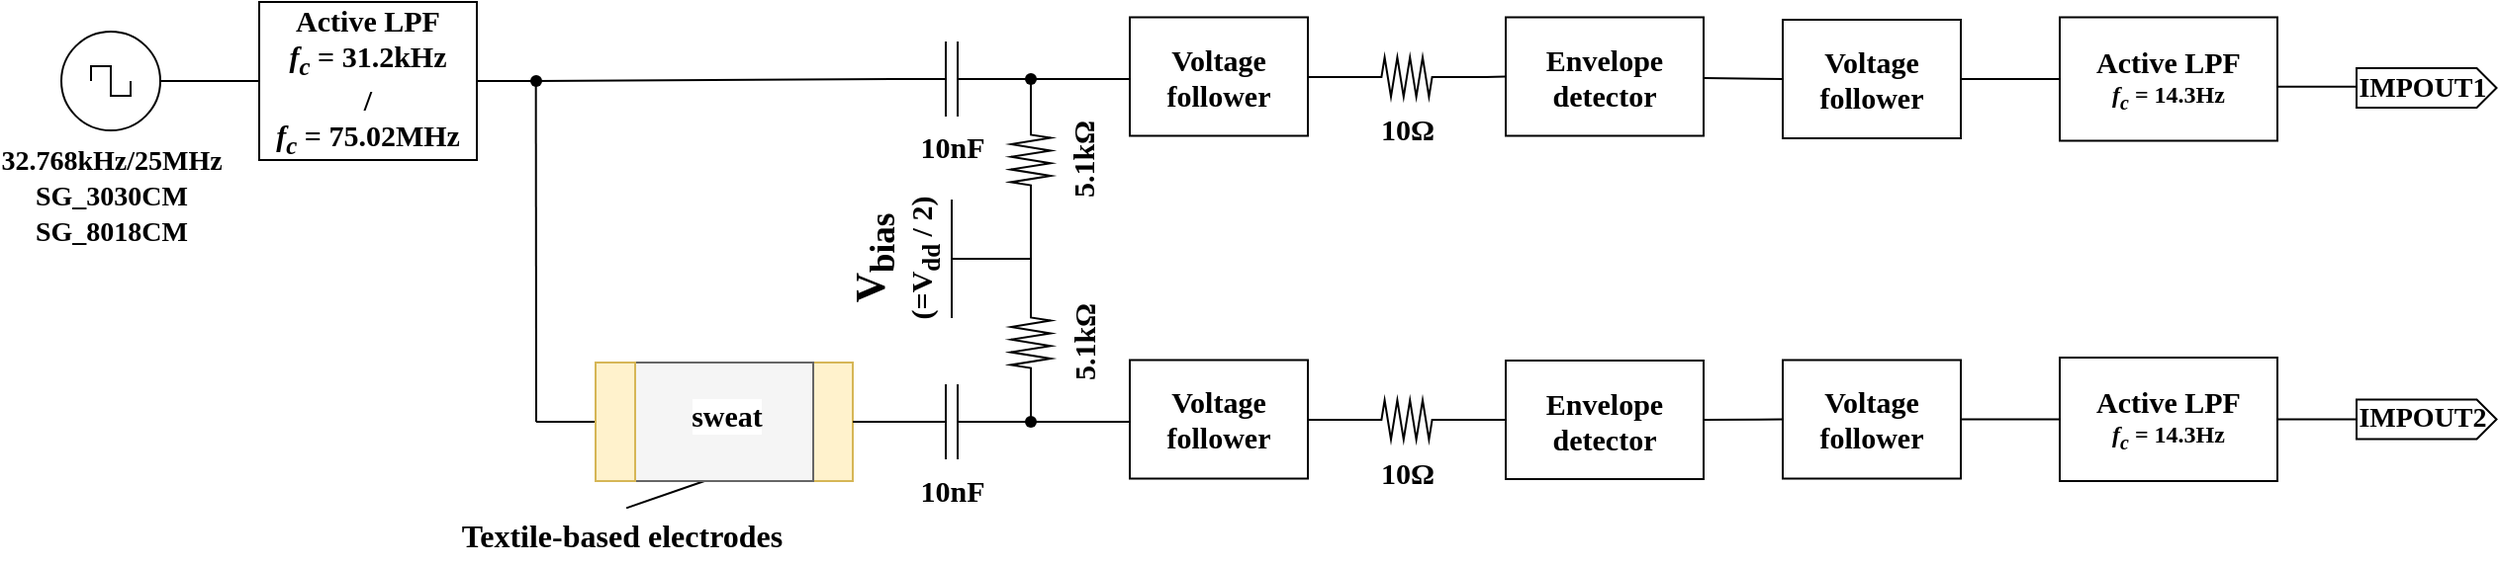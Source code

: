 <mxfile version="20.2.3" type="github">
  <diagram id="Ji1E_a3WMPIpSVAi8yMO" name="ページ1">
    <mxGraphModel dx="2062" dy="1132" grid="1" gridSize="10" guides="1" tooltips="1" connect="1" arrows="1" fold="1" page="1" pageScale="1" pageWidth="1300" pageHeight="287" math="0" shadow="0">
      <root>
        <mxCell id="0" />
        <mxCell id="1" parent="0" />
        <mxCell id="UYK7HNWiEEQ-Ol6Rwyi4-1" value="&lt;div style=&quot;font-size: 14px;&quot;&gt;&lt;font style=&quot;font-size: 14px;&quot; face=&quot;Times New Roman&quot;&gt;&lt;b&gt;32.768kHz/25MHz&lt;br&gt;&lt;/b&gt;&lt;/font&gt;&lt;/div&gt;&lt;div style=&quot;font-size: 14px;&quot;&gt;&lt;font style=&quot;font-size: 14px;&quot; face=&quot;Times New Roman&quot;&gt;&lt;b&gt;SG_3030CM&lt;/b&gt;&lt;/font&gt;&lt;/div&gt;&lt;div style=&quot;font-size: 14px;&quot;&gt;&lt;font style=&quot;font-size: 14px;&quot; face=&quot;Times New Roman&quot;&gt;&lt;b&gt;SG_8018CM&lt;/b&gt;&lt;/font&gt;&lt;/div&gt;" style="pointerEvents=1;verticalLabelPosition=bottom;shadow=0;dashed=0;align=center;html=1;verticalAlign=top;shape=mxgraph.electrical.signal_sources.source;aspect=fixed;points=[[0.5,0,0],[1,0.5,0],[0.5,1,0],[0,0.5,0]];elSignalType=square;" vertex="1" parent="1">
          <mxGeometry x="40" y="16" width="50" height="50" as="geometry" />
        </mxCell>
        <mxCell id="UYK7HNWiEEQ-Ol6Rwyi4-2" value="&lt;div style=&quot;font-size: 15px;&quot;&gt;&lt;font style=&quot;font-size: 15px;&quot; face=&quot;Times New Roman&quot;&gt;&lt;b style=&quot;&quot;&gt;Active LPF&lt;/b&gt;&lt;/font&gt;&lt;/div&gt;&lt;div style=&quot;font-size: 15px;&quot;&gt;&lt;font style=&quot;font-size: 15px;&quot; face=&quot;Times New Roman&quot;&gt;&lt;b&gt;&lt;i&gt;f&lt;sub&gt;c&lt;/sub&gt;&lt;/i&gt; = 31.2kHz&lt;/b&gt;&lt;/font&gt;&lt;/div&gt;&lt;div style=&quot;font-size: 15px;&quot;&gt;&lt;font style=&quot;font-size: 15px;&quot; face=&quot;Times New Roman&quot;&gt;&lt;b&gt;/&lt;/b&gt;&lt;/font&gt;&lt;/div&gt;&lt;div style=&quot;font-size: 15px;&quot;&gt;&lt;font style=&quot;font-size: 15px;&quot; face=&quot;Times New Roman&quot;&gt;&lt;b&gt;&lt;i&gt;f&lt;sub&gt;c&lt;/sub&gt;&lt;/i&gt; = 75.02MHz&lt;/b&gt;&lt;/font&gt;&lt;/div&gt;" style="whiteSpace=wrap;html=1;" vertex="1" parent="1">
          <mxGeometry x="140" y="1" width="110" height="80" as="geometry" />
        </mxCell>
        <mxCell id="UYK7HNWiEEQ-Ol6Rwyi4-3" value="" style="endArrow=none;html=1;rounded=0;fontSize=15;exitX=1;exitY=0.5;exitDx=0;exitDy=0;exitPerimeter=0;" edge="1" parent="1" source="UYK7HNWiEEQ-Ol6Rwyi4-1" target="UYK7HNWiEEQ-Ol6Rwyi4-2">
          <mxGeometry width="50" height="50" relative="1" as="geometry">
            <mxPoint x="440" y="253.5" as="sourcePoint" />
            <mxPoint x="490" y="203.5" as="targetPoint" />
          </mxGeometry>
        </mxCell>
        <mxCell id="UYK7HNWiEEQ-Ol6Rwyi4-4" value="" style="endArrow=none;html=1;rounded=0;fontSize=15;exitDx=0;exitDy=0;exitPerimeter=0;startArrow=none;entryX=0;entryY=0.5;entryDx=0;entryDy=0;entryPerimeter=0;" edge="1" parent="1" source="UYK7HNWiEEQ-Ol6Rwyi4-6" target="UYK7HNWiEEQ-Ol6Rwyi4-10">
          <mxGeometry width="50" height="50" relative="1" as="geometry">
            <mxPoint x="220" y="39.82" as="sourcePoint" />
            <mxPoint x="400" y="41.5" as="targetPoint" />
          </mxGeometry>
        </mxCell>
        <mxCell id="UYK7HNWiEEQ-Ol6Rwyi4-5" value="" style="endArrow=none;html=1;rounded=0;fontSize=15;" edge="1" parent="1">
          <mxGeometry width="50" height="50" relative="1" as="geometry">
            <mxPoint x="280" y="213.5" as="sourcePoint" />
            <mxPoint x="279.83" y="41" as="targetPoint" />
          </mxGeometry>
        </mxCell>
        <mxCell id="UYK7HNWiEEQ-Ol6Rwyi4-6" value="" style="shape=waypoint;sketch=0;fillStyle=solid;size=6;pointerEvents=1;points=[];fillColor=none;resizable=0;rotatable=0;perimeter=centerPerimeter;snapToPoint=1;fontSize=15;" vertex="1" parent="1">
          <mxGeometry x="260" y="21" width="40" height="40" as="geometry" />
        </mxCell>
        <mxCell id="UYK7HNWiEEQ-Ol6Rwyi4-7" value="" style="endArrow=none;html=1;rounded=0;fontSize=15;exitDx=0;exitDy=0;startArrow=none;exitX=1;exitY=0.5;" edge="1" parent="1" source="UYK7HNWiEEQ-Ol6Rwyi4-2" target="UYK7HNWiEEQ-Ol6Rwyi4-6">
          <mxGeometry width="50" height="50" relative="1" as="geometry">
            <mxPoint x="290" y="51" as="sourcePoint" />
            <mxPoint x="360" y="51" as="targetPoint" />
          </mxGeometry>
        </mxCell>
        <mxCell id="UYK7HNWiEEQ-Ol6Rwyi4-8" value="" style="whiteSpace=wrap;html=1;fontSize=15;fillColor=#fff2cc;strokeColor=#d6b656;" vertex="1" parent="1">
          <mxGeometry x="420" y="183.5" width="20" height="60" as="geometry" />
        </mxCell>
        <mxCell id="UYK7HNWiEEQ-Ol6Rwyi4-9" value="" style="endArrow=none;html=1;rounded=0;fontSize=15;entryX=0;entryY=0.5;entryDx=0;entryDy=0;startArrow=none;" edge="1" parent="1">
          <mxGeometry width="50" height="50" relative="1" as="geometry">
            <mxPoint x="280" y="213.5" as="sourcePoint" />
            <mxPoint x="310" y="213.5" as="targetPoint" />
          </mxGeometry>
        </mxCell>
        <mxCell id="UYK7HNWiEEQ-Ol6Rwyi4-10" value="&lt;font face=&quot;Times New Roman&quot;&gt;&lt;b&gt;10nF&lt;/b&gt;&lt;/font&gt;" style="pointerEvents=1;verticalLabelPosition=bottom;shadow=0;dashed=0;align=center;html=1;verticalAlign=top;shape=mxgraph.electrical.capacitors.capacitor_1;fontSize=15;" vertex="1" parent="1">
          <mxGeometry x="460" y="21" width="60" height="38" as="geometry" />
        </mxCell>
        <mxCell id="UYK7HNWiEEQ-Ol6Rwyi4-11" value="&lt;font face=&quot;Times New Roman&quot;&gt;&lt;b&gt;10nF&lt;/b&gt;&lt;/font&gt;" style="pointerEvents=1;verticalLabelPosition=bottom;shadow=0;dashed=0;align=center;html=1;verticalAlign=top;shape=mxgraph.electrical.capacitors.capacitor_1;fontSize=15;" vertex="1" parent="1">
          <mxGeometry x="460" y="194.5" width="60" height="38" as="geometry" />
        </mxCell>
        <mxCell id="UYK7HNWiEEQ-Ol6Rwyi4-12" value="" style="endArrow=none;html=1;rounded=0;fontSize=15;exitDx=0;exitDy=0;startArrow=none;entryX=0;entryY=0.5;entryDx=0;entryDy=0;entryPerimeter=0;exitX=1;exitY=0.5;" edge="1" parent="1" source="UYK7HNWiEEQ-Ol6Rwyi4-8" target="UYK7HNWiEEQ-Ol6Rwyi4-11">
          <mxGeometry width="50" height="50" relative="1" as="geometry">
            <mxPoint x="290" y="51" as="sourcePoint" />
            <mxPoint x="510" y="52" as="targetPoint" />
          </mxGeometry>
        </mxCell>
        <mxCell id="UYK7HNWiEEQ-Ol6Rwyi4-13" value="" style="endArrow=classic;html=1;rounded=0;fontSize=24;exitX=1;exitY=0.5;exitDx=0;exitDy=0;" edge="1" parent="1">
          <mxGeometry width="50" height="50" relative="1" as="geometry">
            <mxPoint x="330" y="213.5" as="sourcePoint" />
            <mxPoint x="350" y="213.5" as="targetPoint" />
          </mxGeometry>
        </mxCell>
        <mxCell id="UYK7HNWiEEQ-Ol6Rwyi4-14" value="" style="endArrow=classic;html=1;rounded=0;fontSize=24;entryX=0;entryY=0.5;entryDx=0;entryDy=0;" edge="1" parent="1" target="UYK7HNWiEEQ-Ol6Rwyi4-8">
          <mxGeometry width="50" height="50" relative="1" as="geometry">
            <mxPoint x="400" y="213.5" as="sourcePoint" />
            <mxPoint x="360" y="223.5" as="targetPoint" />
          </mxGeometry>
        </mxCell>
        <mxCell id="UYK7HNWiEEQ-Ol6Rwyi4-15" value="" style="endArrow=none;html=1;rounded=0;fontSize=15;exitDx=0;exitDy=0;exitPerimeter=0;startArrow=none;entryX=0;entryY=0.5;entryDx=0;entryDy=0;" edge="1" parent="1" source="UYK7HNWiEEQ-Ol6Rwyi4-21">
          <mxGeometry width="50" height="50" relative="1" as="geometry">
            <mxPoint x="290" y="51" as="sourcePoint" />
            <mxPoint x="580" y="40" as="targetPoint" />
          </mxGeometry>
        </mxCell>
        <mxCell id="UYK7HNWiEEQ-Ol6Rwyi4-16" value="" style="endArrow=none;html=1;rounded=0;fontSize=15;startArrow=none;entryX=0;entryY=0.5;entryDx=0;entryDy=0;" edge="1" parent="1" source="UYK7HNWiEEQ-Ol6Rwyi4-23">
          <mxGeometry width="50" height="50" relative="1" as="geometry">
            <mxPoint x="520" y="213.21" as="sourcePoint" />
            <mxPoint x="580" y="213.5" as="targetPoint" />
          </mxGeometry>
        </mxCell>
        <mxCell id="UYK7HNWiEEQ-Ol6Rwyi4-17" value="&lt;div style=&quot;font-size: 21px&quot;&gt;&lt;font face=&quot;Times New Roman&quot;&gt;&lt;b&gt;V&lt;sub&gt;bias&lt;/sub&gt;&lt;/b&gt;&lt;/font&gt;&lt;/div&gt;&lt;div style=&quot;font-size: 15px&quot;&gt;&lt;font face=&quot;Times New Roman&quot;&gt;&lt;b&gt;(=V&lt;sub&gt;dd&lt;/sub&gt; / 2)&lt;br&gt;&lt;/b&gt;&lt;/font&gt;&lt;/div&gt;" style="verticalLabelPosition=top;verticalAlign=bottom;shape=mxgraph.electrical.signal_sources.vdd;shadow=0;dashed=0;align=center;strokeWidth=1;fontSize=24;html=1;flipV=1;rotation=-90;" vertex="1" parent="1">
          <mxGeometry x="480" y="111" width="60" height="40" as="geometry" />
        </mxCell>
        <mxCell id="UYK7HNWiEEQ-Ol6Rwyi4-18" value="&lt;div style=&quot;font-size: 15px;&quot;&gt;&lt;font style=&quot;font-size: 15px;&quot; face=&quot;Times New Roman&quot;&gt;&lt;b&gt;5.1kΩ&lt;/b&gt;&lt;/font&gt;&lt;/div&gt;" style="pointerEvents=1;verticalLabelPosition=bottom;shadow=0;dashed=0;align=center;html=1;verticalAlign=top;shape=mxgraph.electrical.resistors.resistor_2;rotation=-90;labelPosition=center;direction=west;spacing=3;spacingTop=0;spacingLeft=0;" vertex="1" parent="1">
          <mxGeometry x="510" y="71" width="40" height="20" as="geometry" />
        </mxCell>
        <mxCell id="UYK7HNWiEEQ-Ol6Rwyi4-19" value="&lt;div style=&quot;font-size: 15px;&quot;&gt;&lt;font style=&quot;font-size: 15px;&quot; face=&quot;Times New Roman&quot;&gt;&lt;b&gt;5.1kΩ&lt;/b&gt;&lt;/font&gt;&lt;/div&gt;" style="pointerEvents=1;verticalLabelPosition=bottom;shadow=0;dashed=0;align=center;html=1;verticalAlign=top;shape=mxgraph.electrical.resistors.resistor_2;rotation=-90;labelPosition=center;direction=west;spacing=3;spacingTop=0;spacingLeft=0;" vertex="1" parent="1">
          <mxGeometry x="510" y="163.5" width="40" height="20" as="geometry" />
        </mxCell>
        <mxCell id="UYK7HNWiEEQ-Ol6Rwyi4-20" value="" style="endArrow=none;html=1;rounded=0;fontSize=15;exitDx=0;exitDy=0;exitPerimeter=0;startArrow=none;entryX=0.563;entryY=0.505;entryDx=0;entryDy=0;exitX=0;exitY=0.5;entryPerimeter=0;" edge="1" parent="1" source="UYK7HNWiEEQ-Ol6Rwyi4-18" target="UYK7HNWiEEQ-Ol6Rwyi4-21">
          <mxGeometry width="50" height="50" relative="1" as="geometry">
            <mxPoint x="530" y="50.0" as="sourcePoint" />
            <mxPoint x="590" y="50.0" as="targetPoint" />
          </mxGeometry>
        </mxCell>
        <mxCell id="UYK7HNWiEEQ-Ol6Rwyi4-21" value="" style="shape=waypoint;sketch=0;fillStyle=solid;size=6;pointerEvents=1;points=[];fillColor=none;resizable=0;rotatable=0;perimeter=centerPerimeter;snapToPoint=1;fontSize=21;" vertex="1" parent="1">
          <mxGeometry x="510" y="20" width="40" height="40" as="geometry" />
        </mxCell>
        <mxCell id="UYK7HNWiEEQ-Ol6Rwyi4-22" value="" style="endArrow=none;html=1;rounded=0;fontSize=15;exitDx=0;exitDy=0;exitPerimeter=0;startArrow=none;entryDx=0;entryDy=0;exitX=1;exitY=0.5;" edge="1" parent="1" source="UYK7HNWiEEQ-Ol6Rwyi4-10" target="UYK7HNWiEEQ-Ol6Rwyi4-21">
          <mxGeometry width="50" height="50" relative="1" as="geometry">
            <mxPoint x="520" y="40.0" as="sourcePoint" />
            <mxPoint x="580" y="40.0" as="targetPoint" />
          </mxGeometry>
        </mxCell>
        <mxCell id="UYK7HNWiEEQ-Ol6Rwyi4-23" value="" style="shape=waypoint;sketch=0;fillStyle=solid;size=6;pointerEvents=1;points=[];fillColor=none;resizable=0;rotatable=0;perimeter=centerPerimeter;snapToPoint=1;fontSize=21;" vertex="1" parent="1">
          <mxGeometry x="510" y="193.5" width="40" height="40" as="geometry" />
        </mxCell>
        <mxCell id="UYK7HNWiEEQ-Ol6Rwyi4-24" value="" style="endArrow=none;html=1;rounded=0;fontSize=15;startArrow=none;entryDx=0;entryDy=0;" edge="1" parent="1" source="UYK7HNWiEEQ-Ol6Rwyi4-11" target="UYK7HNWiEEQ-Ol6Rwyi4-23">
          <mxGeometry width="50" height="50" relative="1" as="geometry">
            <mxPoint x="520" y="213.5" as="sourcePoint" />
            <mxPoint x="580" y="213.5" as="targetPoint" />
          </mxGeometry>
        </mxCell>
        <mxCell id="UYK7HNWiEEQ-Ol6Rwyi4-25" value="" style="endArrow=none;html=1;rounded=0;fontSize=15;exitDx=0;exitDy=0;exitPerimeter=0;startArrow=none;entryX=1;entryY=0.5;entryDx=0;entryDy=0;exitX=0;exitY=0.5;entryPerimeter=0;" edge="1" parent="1" source="UYK7HNWiEEQ-Ol6Rwyi4-19" target="UYK7HNWiEEQ-Ol6Rwyi4-18">
          <mxGeometry width="50" height="50" relative="1" as="geometry">
            <mxPoint x="549.71" y="141.5" as="sourcePoint" />
            <mxPoint x="549.71" y="120.5" as="targetPoint" />
          </mxGeometry>
        </mxCell>
        <mxCell id="UYK7HNWiEEQ-Ol6Rwyi4-26" value="" style="endArrow=none;html=1;rounded=0;fontSize=15;startArrow=none;entryX=1;entryY=0.5;entryDx=0;entryDy=0;entryPerimeter=0;" edge="1" parent="1" source="UYK7HNWiEEQ-Ol6Rwyi4-23" target="UYK7HNWiEEQ-Ol6Rwyi4-19">
          <mxGeometry width="50" height="50" relative="1" as="geometry">
            <mxPoint x="540" y="163.5" as="sourcePoint" />
            <mxPoint x="540" y="111" as="targetPoint" />
          </mxGeometry>
        </mxCell>
        <mxCell id="UYK7HNWiEEQ-Ol6Rwyi4-27" value="&lt;h1 id=&quot;firstHeading&quot; class=&quot;firstHeading mw-first-heading&quot; style=&quot;font-size: 15px&quot;&gt;&lt;font style=&quot;font-size: 15px&quot; face=&quot;Times New Roman&quot;&gt;Envelope detector&lt;/font&gt;&lt;/h1&gt;" style="whiteSpace=wrap;html=1;fontSize=20;" vertex="1" parent="1">
          <mxGeometry x="770" y="8.75" width="100" height="60" as="geometry" />
        </mxCell>
        <mxCell id="UYK7HNWiEEQ-Ol6Rwyi4-28" value="&lt;h1 id=&quot;firstHeading&quot; class=&quot;firstHeading mw-first-heading&quot; style=&quot;font-size: 15px&quot;&gt;&lt;font style=&quot;font-size: 15px&quot; face=&quot;Times New Roman&quot;&gt;Envelope detector&lt;/font&gt;&lt;/h1&gt;" style="whiteSpace=wrap;html=1;fontSize=20;" vertex="1" parent="1">
          <mxGeometry x="770" y="182.5" width="100" height="60" as="geometry" />
        </mxCell>
        <mxCell id="UYK7HNWiEEQ-Ol6Rwyi4-29" value="&lt;div style=&quot;font-size: 15px;&quot;&gt;&lt;font style=&quot;font-size: 15px;&quot; face=&quot;Times New Roman&quot;&gt;&lt;b&gt;10Ω&lt;/b&gt;&lt;/font&gt;&lt;/div&gt;" style="pointerEvents=1;verticalLabelPosition=bottom;shadow=0;dashed=0;align=center;html=1;verticalAlign=top;shape=mxgraph.electrical.resistors.resistor_2;rotation=0;labelPosition=center;direction=west;spacing=3;spacingTop=0;spacingLeft=0;" vertex="1" parent="1">
          <mxGeometry x="700" y="29" width="40" height="20" as="geometry" />
        </mxCell>
        <mxCell id="UYK7HNWiEEQ-Ol6Rwyi4-30" value="" style="endArrow=none;html=1;rounded=0;fontSize=15;exitDx=0;exitDy=0;startArrow=none;exitX=1;exitY=0.5;entryX=1;entryY=0.5;entryDx=0;entryDy=0;entryPerimeter=0;" edge="1" parent="1" target="UYK7HNWiEEQ-Ol6Rwyi4-29">
          <mxGeometry width="50" height="50" relative="1" as="geometry">
            <mxPoint x="670" y="39" as="sourcePoint" />
            <mxPoint x="870" y="120.58" as="targetPoint" />
          </mxGeometry>
        </mxCell>
        <mxCell id="UYK7HNWiEEQ-Ol6Rwyi4-31" value="" style="endArrow=none;html=1;rounded=0;fontSize=15;exitDx=0;exitDy=0;startArrow=none;exitX=0;exitY=0.5;entryX=0;entryY=0.5;entryDx=0;entryDy=0;entryPerimeter=0;exitPerimeter=0;" edge="1" parent="1" source="UYK7HNWiEEQ-Ol6Rwyi4-29">
          <mxGeometry width="50" height="50" relative="1" as="geometry">
            <mxPoint x="680" y="49" as="sourcePoint" />
            <mxPoint x="760" y="39" as="targetPoint" />
          </mxGeometry>
        </mxCell>
        <mxCell id="UYK7HNWiEEQ-Ol6Rwyi4-32" value="" style="endArrow=none;html=1;rounded=0;fontSize=15;exitDx=0;exitDy=0;startArrow=none;exitX=1;exitY=0.5;entryX=0;entryY=0.5;entryDx=0;entryDy=0;exitPerimeter=0;" edge="1" parent="1" target="UYK7HNWiEEQ-Ol6Rwyi4-27">
          <mxGeometry width="50" height="50" relative="1" as="geometry">
            <mxPoint x="760" y="39" as="sourcePoint" />
            <mxPoint x="780" y="66" as="targetPoint" />
          </mxGeometry>
        </mxCell>
        <mxCell id="UYK7HNWiEEQ-Ol6Rwyi4-33" value="&lt;div style=&quot;font-size: 15px;&quot;&gt;&lt;font style=&quot;font-size: 15px;&quot; face=&quot;Times New Roman&quot;&gt;&lt;b&gt;10Ω&lt;/b&gt;&lt;/font&gt;&lt;/div&gt;" style="pointerEvents=1;verticalLabelPosition=bottom;shadow=0;dashed=0;align=center;html=1;verticalAlign=top;shape=mxgraph.electrical.resistors.resistor_2;rotation=0;labelPosition=center;direction=west;spacing=3;spacingTop=0;spacingLeft=0;" vertex="1" parent="1">
          <mxGeometry x="700" y="202.5" width="40" height="20" as="geometry" />
        </mxCell>
        <mxCell id="UYK7HNWiEEQ-Ol6Rwyi4-34" value="" style="endArrow=none;html=1;rounded=0;fontSize=15;exitDx=0;exitDy=0;startArrow=none;exitX=1;exitY=0.5;entryX=1;entryY=0.5;entryDx=0;entryDy=0;entryPerimeter=0;" edge="1" parent="1" target="UYK7HNWiEEQ-Ol6Rwyi4-33">
          <mxGeometry width="50" height="50" relative="1" as="geometry">
            <mxPoint x="670" y="212.5" as="sourcePoint" />
            <mxPoint x="870" y="294.08" as="targetPoint" />
          </mxGeometry>
        </mxCell>
        <mxCell id="UYK7HNWiEEQ-Ol6Rwyi4-35" value="" style="endArrow=none;html=1;rounded=0;fontSize=15;exitDx=0;exitDy=0;startArrow=none;exitX=0;exitY=0.5;entryX=0;entryY=0.5;entryDx=0;entryDy=0;entryPerimeter=0;exitPerimeter=0;" edge="1" parent="1" source="UYK7HNWiEEQ-Ol6Rwyi4-33">
          <mxGeometry width="50" height="50" relative="1" as="geometry">
            <mxPoint x="680" y="222.5" as="sourcePoint" />
            <mxPoint x="760" y="212.5" as="targetPoint" />
          </mxGeometry>
        </mxCell>
        <mxCell id="UYK7HNWiEEQ-Ol6Rwyi4-36" value="&lt;div&gt;&lt;font face=&quot;Times New Roman&quot;&gt;&lt;b&gt;Voltage &lt;br&gt;&lt;/b&gt;&lt;/font&gt;&lt;/div&gt;&lt;div&gt;&lt;font face=&quot;Times New Roman&quot;&gt;&lt;b&gt;follower&lt;/b&gt;&lt;/font&gt;&lt;/div&gt;" style="whiteSpace=wrap;html=1;fontSize=15;" vertex="1" parent="1">
          <mxGeometry x="910" y="10" width="90" height="60" as="geometry" />
        </mxCell>
        <mxCell id="UYK7HNWiEEQ-Ol6Rwyi4-37" value="&lt;div&gt;&lt;font face=&quot;Times New Roman&quot;&gt;&lt;b&gt;Voltage &lt;br&gt;&lt;/b&gt;&lt;/font&gt;&lt;/div&gt;&lt;div&gt;&lt;font face=&quot;Times New Roman&quot;&gt;&lt;b&gt;follower&lt;/b&gt;&lt;/font&gt;&lt;/div&gt;" style="whiteSpace=wrap;html=1;fontSize=15;" vertex="1" parent="1">
          <mxGeometry x="910" y="182.25" width="90" height="60" as="geometry" />
        </mxCell>
        <mxCell id="UYK7HNWiEEQ-Ol6Rwyi4-38" value="&lt;div&gt;&lt;font size=&quot;1&quot; face=&quot;Times New Roman&quot;&gt;&lt;b style=&quot;font-size: 15px&quot;&gt;Active LPF&lt;/b&gt;&lt;/font&gt;&lt;/div&gt;&lt;div&gt;&lt;font face=&quot;Times New Roman&quot;&gt;&lt;b&gt;&lt;i&gt;f&lt;sub&gt;c&lt;/sub&gt;&lt;/i&gt; = 14.3Hz&lt;br&gt;&lt;/b&gt;&lt;/font&gt;&lt;/div&gt;" style="whiteSpace=wrap;html=1;" vertex="1" parent="1">
          <mxGeometry x="1050" y="8.75" width="110" height="62.5" as="geometry" />
        </mxCell>
        <mxCell id="UYK7HNWiEEQ-Ol6Rwyi4-39" value="&lt;div&gt;&lt;font size=&quot;1&quot; face=&quot;Times New Roman&quot;&gt;&lt;b style=&quot;font-size: 15px&quot;&gt;Active LPF&lt;/b&gt;&lt;/font&gt;&lt;/div&gt;&lt;div&gt;&lt;font face=&quot;Times New Roman&quot;&gt;&lt;b&gt;&lt;i&gt;f&lt;sub&gt;c&lt;/sub&gt;&lt;/i&gt; = 14.3Hz&lt;br&gt;&lt;/b&gt;&lt;/font&gt;&lt;/div&gt;" style="whiteSpace=wrap;html=1;" vertex="1" parent="1">
          <mxGeometry x="1050" y="181" width="110" height="62.5" as="geometry" />
        </mxCell>
        <mxCell id="UYK7HNWiEEQ-Ol6Rwyi4-40" value="&lt;font style=&quot;font-size: 14px&quot; face=&quot;Times New Roman&quot;&gt;&lt;b&gt;IMPOUT1&lt;/b&gt;&lt;/font&gt;" style="shape=mxgraph.arrows2.arrow;verticalLabelPosition=middle;shadow=0;dashed=0;align=center;html=1;verticalAlign=middle;strokeWidth=1;dy=0;dx=10;notch=0;fontSize=7;labelPosition=center;spacingLeft=-5;" vertex="1" parent="1">
          <mxGeometry x="1200" y="34.5" width="70.75" height="20" as="geometry" />
        </mxCell>
        <mxCell id="UYK7HNWiEEQ-Ol6Rwyi4-41" value="&lt;font style=&quot;font-size: 14px&quot; face=&quot;Times New Roman&quot;&gt;&lt;b&gt;IMPOUT2&lt;/b&gt;&lt;/font&gt;" style="shape=mxgraph.arrows2.arrow;verticalLabelPosition=middle;shadow=0;dashed=0;align=center;html=1;verticalAlign=middle;strokeWidth=1;dy=0;dx=10;notch=0;fontSize=7;labelPosition=center;spacingLeft=-5;" vertex="1" parent="1">
          <mxGeometry x="1200" y="202.25" width="70.75" height="20" as="geometry" />
        </mxCell>
        <mxCell id="UYK7HNWiEEQ-Ol6Rwyi4-42" value="" style="endArrow=none;html=1;rounded=0;fontSize=20;entryX=0;entryY=0.5;entryDx=0;entryDy=0;entryPerimeter=0;exitX=1;exitY=0.5;exitDx=0;exitDy=0;" edge="1" parent="1" source="UYK7HNWiEEQ-Ol6Rwyi4-39" target="UYK7HNWiEEQ-Ol6Rwyi4-41">
          <mxGeometry width="50" height="50" relative="1" as="geometry">
            <mxPoint x="1180" y="314.5" as="sourcePoint" />
            <mxPoint x="1230" y="264.5" as="targetPoint" />
          </mxGeometry>
        </mxCell>
        <mxCell id="UYK7HNWiEEQ-Ol6Rwyi4-43" value="" style="endArrow=none;html=1;rounded=0;fontSize=20;entryX=0;entryY=0.5;entryDx=0;entryDy=0;entryPerimeter=0;exitX=1;exitY=0.5;exitDx=0;exitDy=0;" edge="1" parent="1">
          <mxGeometry width="50" height="50" relative="1" as="geometry">
            <mxPoint x="1160" y="43.85" as="sourcePoint" />
            <mxPoint x="1200" y="43.85" as="targetPoint" />
          </mxGeometry>
        </mxCell>
        <mxCell id="UYK7HNWiEEQ-Ol6Rwyi4-44" value="" style="endArrow=none;html=1;rounded=0;fontSize=20;entryX=0;entryY=0.5;entryDx=0;entryDy=0;exitX=1;exitY=0.5;exitDx=0;exitDy=0;" edge="1" parent="1" source="UYK7HNWiEEQ-Ol6Rwyi4-36" target="UYK7HNWiEEQ-Ol6Rwyi4-38">
          <mxGeometry width="50" height="50" relative="1" as="geometry">
            <mxPoint x="990" y="153.5" as="sourcePoint" />
            <mxPoint x="1250" y="52.85" as="targetPoint" />
          </mxGeometry>
        </mxCell>
        <mxCell id="UYK7HNWiEEQ-Ol6Rwyi4-45" value="" style="endArrow=none;html=1;rounded=0;fontSize=20;entryX=0;entryY=0.5;entryDx=0;entryDy=0;" edge="1" parent="1" source="UYK7HNWiEEQ-Ol6Rwyi4-27" target="UYK7HNWiEEQ-Ol6Rwyi4-36">
          <mxGeometry width="50" height="50" relative="1" as="geometry">
            <mxPoint x="1060" y="49" as="sourcePoint" />
            <mxPoint x="1090" y="49" as="targetPoint" />
          </mxGeometry>
        </mxCell>
        <mxCell id="UYK7HNWiEEQ-Ol6Rwyi4-46" value="" style="endArrow=none;html=1;rounded=0;fontSize=20;entryX=0;entryY=0.5;entryDx=0;entryDy=0;exitX=1;exitY=0.5;exitDx=0;exitDy=0;" edge="1" parent="1" source="UYK7HNWiEEQ-Ol6Rwyi4-28" target="UYK7HNWiEEQ-Ol6Rwyi4-37">
          <mxGeometry width="50" height="50" relative="1" as="geometry">
            <mxPoint x="900" y="48.9" as="sourcePoint" />
            <mxPoint x="940" y="49" as="targetPoint" />
          </mxGeometry>
        </mxCell>
        <mxCell id="UYK7HNWiEEQ-Ol6Rwyi4-47" value="" style="endArrow=none;html=1;rounded=0;fontSize=20;entryX=0;entryY=0.5;entryDx=0;entryDy=0;exitX=1;exitY=0.5;exitDx=0;exitDy=0;" edge="1" parent="1" source="UYK7HNWiEEQ-Ol6Rwyi4-37" target="UYK7HNWiEEQ-Ol6Rwyi4-39">
          <mxGeometry width="50" height="50" relative="1" as="geometry">
            <mxPoint x="880" y="223.5" as="sourcePoint" />
            <mxPoint x="920" y="223.5" as="targetPoint" />
          </mxGeometry>
        </mxCell>
        <mxCell id="UYK7HNWiEEQ-Ol6Rwyi4-48" value="" style="endArrow=none;html=1;rounded=0;fontSize=15;exitDx=0;exitDy=0;startArrow=none;exitX=1;exitY=0.5;entryX=0;entryY=0.5;entryDx=0;entryDy=0;exitPerimeter=0;" edge="1" parent="1" target="UYK7HNWiEEQ-Ol6Rwyi4-28">
          <mxGeometry width="50" height="50" relative="1" as="geometry">
            <mxPoint x="760" y="212.5" as="sourcePoint" />
            <mxPoint x="800" y="48.75" as="targetPoint" />
          </mxGeometry>
        </mxCell>
        <mxCell id="UYK7HNWiEEQ-Ol6Rwyi4-49" value="&lt;div&gt;&lt;font face=&quot;Times New Roman&quot;&gt;&lt;b&gt;Voltage &lt;br&gt;&lt;/b&gt;&lt;/font&gt;&lt;/div&gt;&lt;div&gt;&lt;font face=&quot;Times New Roman&quot;&gt;&lt;b&gt;follower&lt;/b&gt;&lt;/font&gt;&lt;/div&gt;" style="whiteSpace=wrap;html=1;fontSize=15;" vertex="1" parent="1">
          <mxGeometry x="580" y="182.25" width="90" height="60" as="geometry" />
        </mxCell>
        <mxCell id="UYK7HNWiEEQ-Ol6Rwyi4-50" value="&lt;div&gt;&lt;font face=&quot;Times New Roman&quot;&gt;&lt;b&gt;Voltage &lt;br&gt;&lt;/b&gt;&lt;/font&gt;&lt;/div&gt;&lt;div&gt;&lt;font face=&quot;Times New Roman&quot;&gt;&lt;b&gt;follower&lt;/b&gt;&lt;/font&gt;&lt;/div&gt;" style="whiteSpace=wrap;html=1;fontSize=15;" vertex="1" parent="1">
          <mxGeometry x="580" y="8.75" width="90" height="60" as="geometry" />
        </mxCell>
        <mxCell id="UYK7HNWiEEQ-Ol6Rwyi4-51" value="" style="endArrow=none;html=1;rounded=0;entryX=0.5;entryY=1;entryDx=0;entryDy=0;exitX=0.516;exitY=0.039;exitDx=0;exitDy=0;exitPerimeter=0;" edge="1" parent="1" source="UYK7HNWiEEQ-Ol6Rwyi4-52" target="UYK7HNWiEEQ-Ol6Rwyi4-53">
          <mxGeometry width="50" height="50" relative="1" as="geometry">
            <mxPoint x="290" y="251" as="sourcePoint" />
            <mxPoint x="330" y="253.5" as="targetPoint" />
          </mxGeometry>
        </mxCell>
        <mxCell id="UYK7HNWiEEQ-Ol6Rwyi4-52" value="&lt;div style=&quot;font-size: 16px;&quot;&gt;&lt;font style=&quot;font-size: 16px;&quot; face=&quot;Times New Roman&quot;&gt;&lt;b&gt;&lt;font style=&quot;font-size: 16px;&quot;&gt;Textile-based electrodes&lt;/font&gt;&lt;/b&gt;&lt;/font&gt;&lt;/div&gt;" style="text;html=1;align=center;verticalAlign=middle;resizable=0;points=[];autosize=1;strokeColor=none;fillColor=none;" vertex="1" parent="1">
          <mxGeometry x="227.5" y="256" width="190" height="30" as="geometry" />
        </mxCell>
        <mxCell id="UYK7HNWiEEQ-Ol6Rwyi4-53" value="" style="whiteSpace=wrap;html=1;fontSize=15;fillColor=#f5f5f5;strokeColor=#666666;fontColor=#333333;" vertex="1" parent="1">
          <mxGeometry x="310" y="183.5" width="110" height="60" as="geometry" />
        </mxCell>
        <mxCell id="UYK7HNWiEEQ-Ol6Rwyi4-54" value="" style="whiteSpace=wrap;html=1;fontSize=15;fillColor=#fff2cc;strokeColor=#d6b656;" vertex="1" parent="1">
          <mxGeometry x="310" y="183.5" width="20" height="60" as="geometry" />
        </mxCell>
        <mxCell id="UYK7HNWiEEQ-Ol6Rwyi4-55" value="&lt;font face=&quot;Times New Roman&quot;&gt;&lt;b&gt;&lt;font style=&quot;font-size: 15px;&quot;&gt;sweat&lt;/font&gt;&lt;/b&gt;&lt;/font&gt;" style="shape=image;html=1;verticalAlign=top;verticalLabelPosition=bottom;labelBackgroundColor=#ffffff;imageAspect=0;aspect=fixed;image=https://cdn1.iconfinder.com/data/icons/ionicons-sharp-vol-2/512/water-sharp-128.png" vertex="1" parent="1">
          <mxGeometry x="360" y="162" width="32.5" height="32.5" as="geometry" />
        </mxCell>
      </root>
    </mxGraphModel>
  </diagram>
</mxfile>
